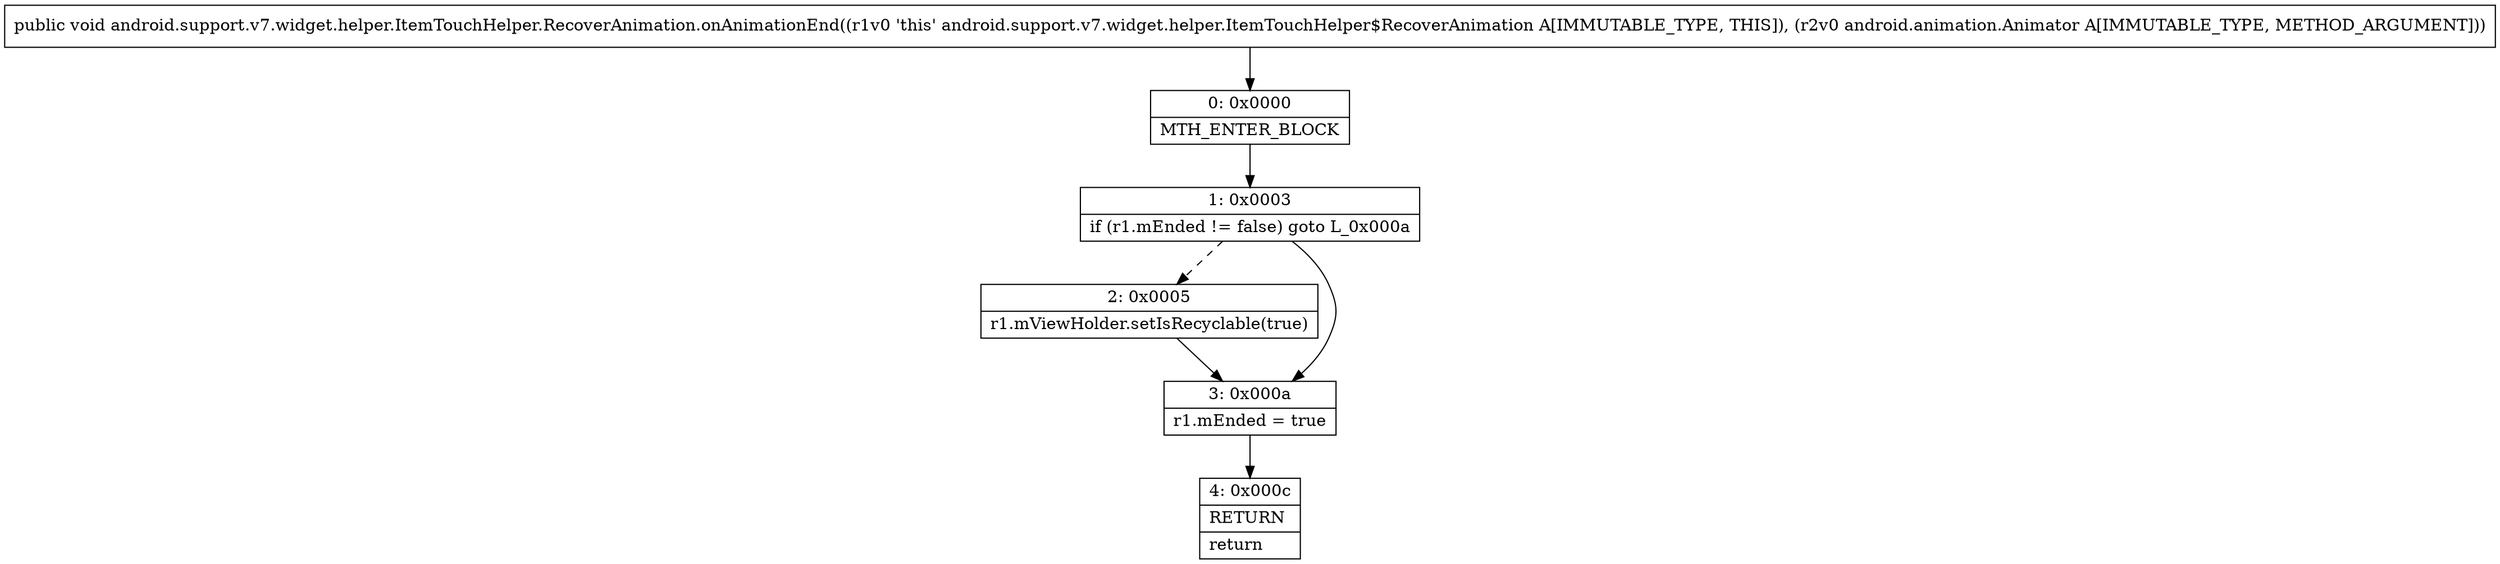 digraph "CFG forandroid.support.v7.widget.helper.ItemTouchHelper.RecoverAnimation.onAnimationEnd(Landroid\/animation\/Animator;)V" {
Node_0 [shape=record,label="{0\:\ 0x0000|MTH_ENTER_BLOCK\l}"];
Node_1 [shape=record,label="{1\:\ 0x0003|if (r1.mEnded != false) goto L_0x000a\l}"];
Node_2 [shape=record,label="{2\:\ 0x0005|r1.mViewHolder.setIsRecyclable(true)\l}"];
Node_3 [shape=record,label="{3\:\ 0x000a|r1.mEnded = true\l}"];
Node_4 [shape=record,label="{4\:\ 0x000c|RETURN\l|return\l}"];
MethodNode[shape=record,label="{public void android.support.v7.widget.helper.ItemTouchHelper.RecoverAnimation.onAnimationEnd((r1v0 'this' android.support.v7.widget.helper.ItemTouchHelper$RecoverAnimation A[IMMUTABLE_TYPE, THIS]), (r2v0 android.animation.Animator A[IMMUTABLE_TYPE, METHOD_ARGUMENT])) }"];
MethodNode -> Node_0;
Node_0 -> Node_1;
Node_1 -> Node_2[style=dashed];
Node_1 -> Node_3;
Node_2 -> Node_3;
Node_3 -> Node_4;
}

